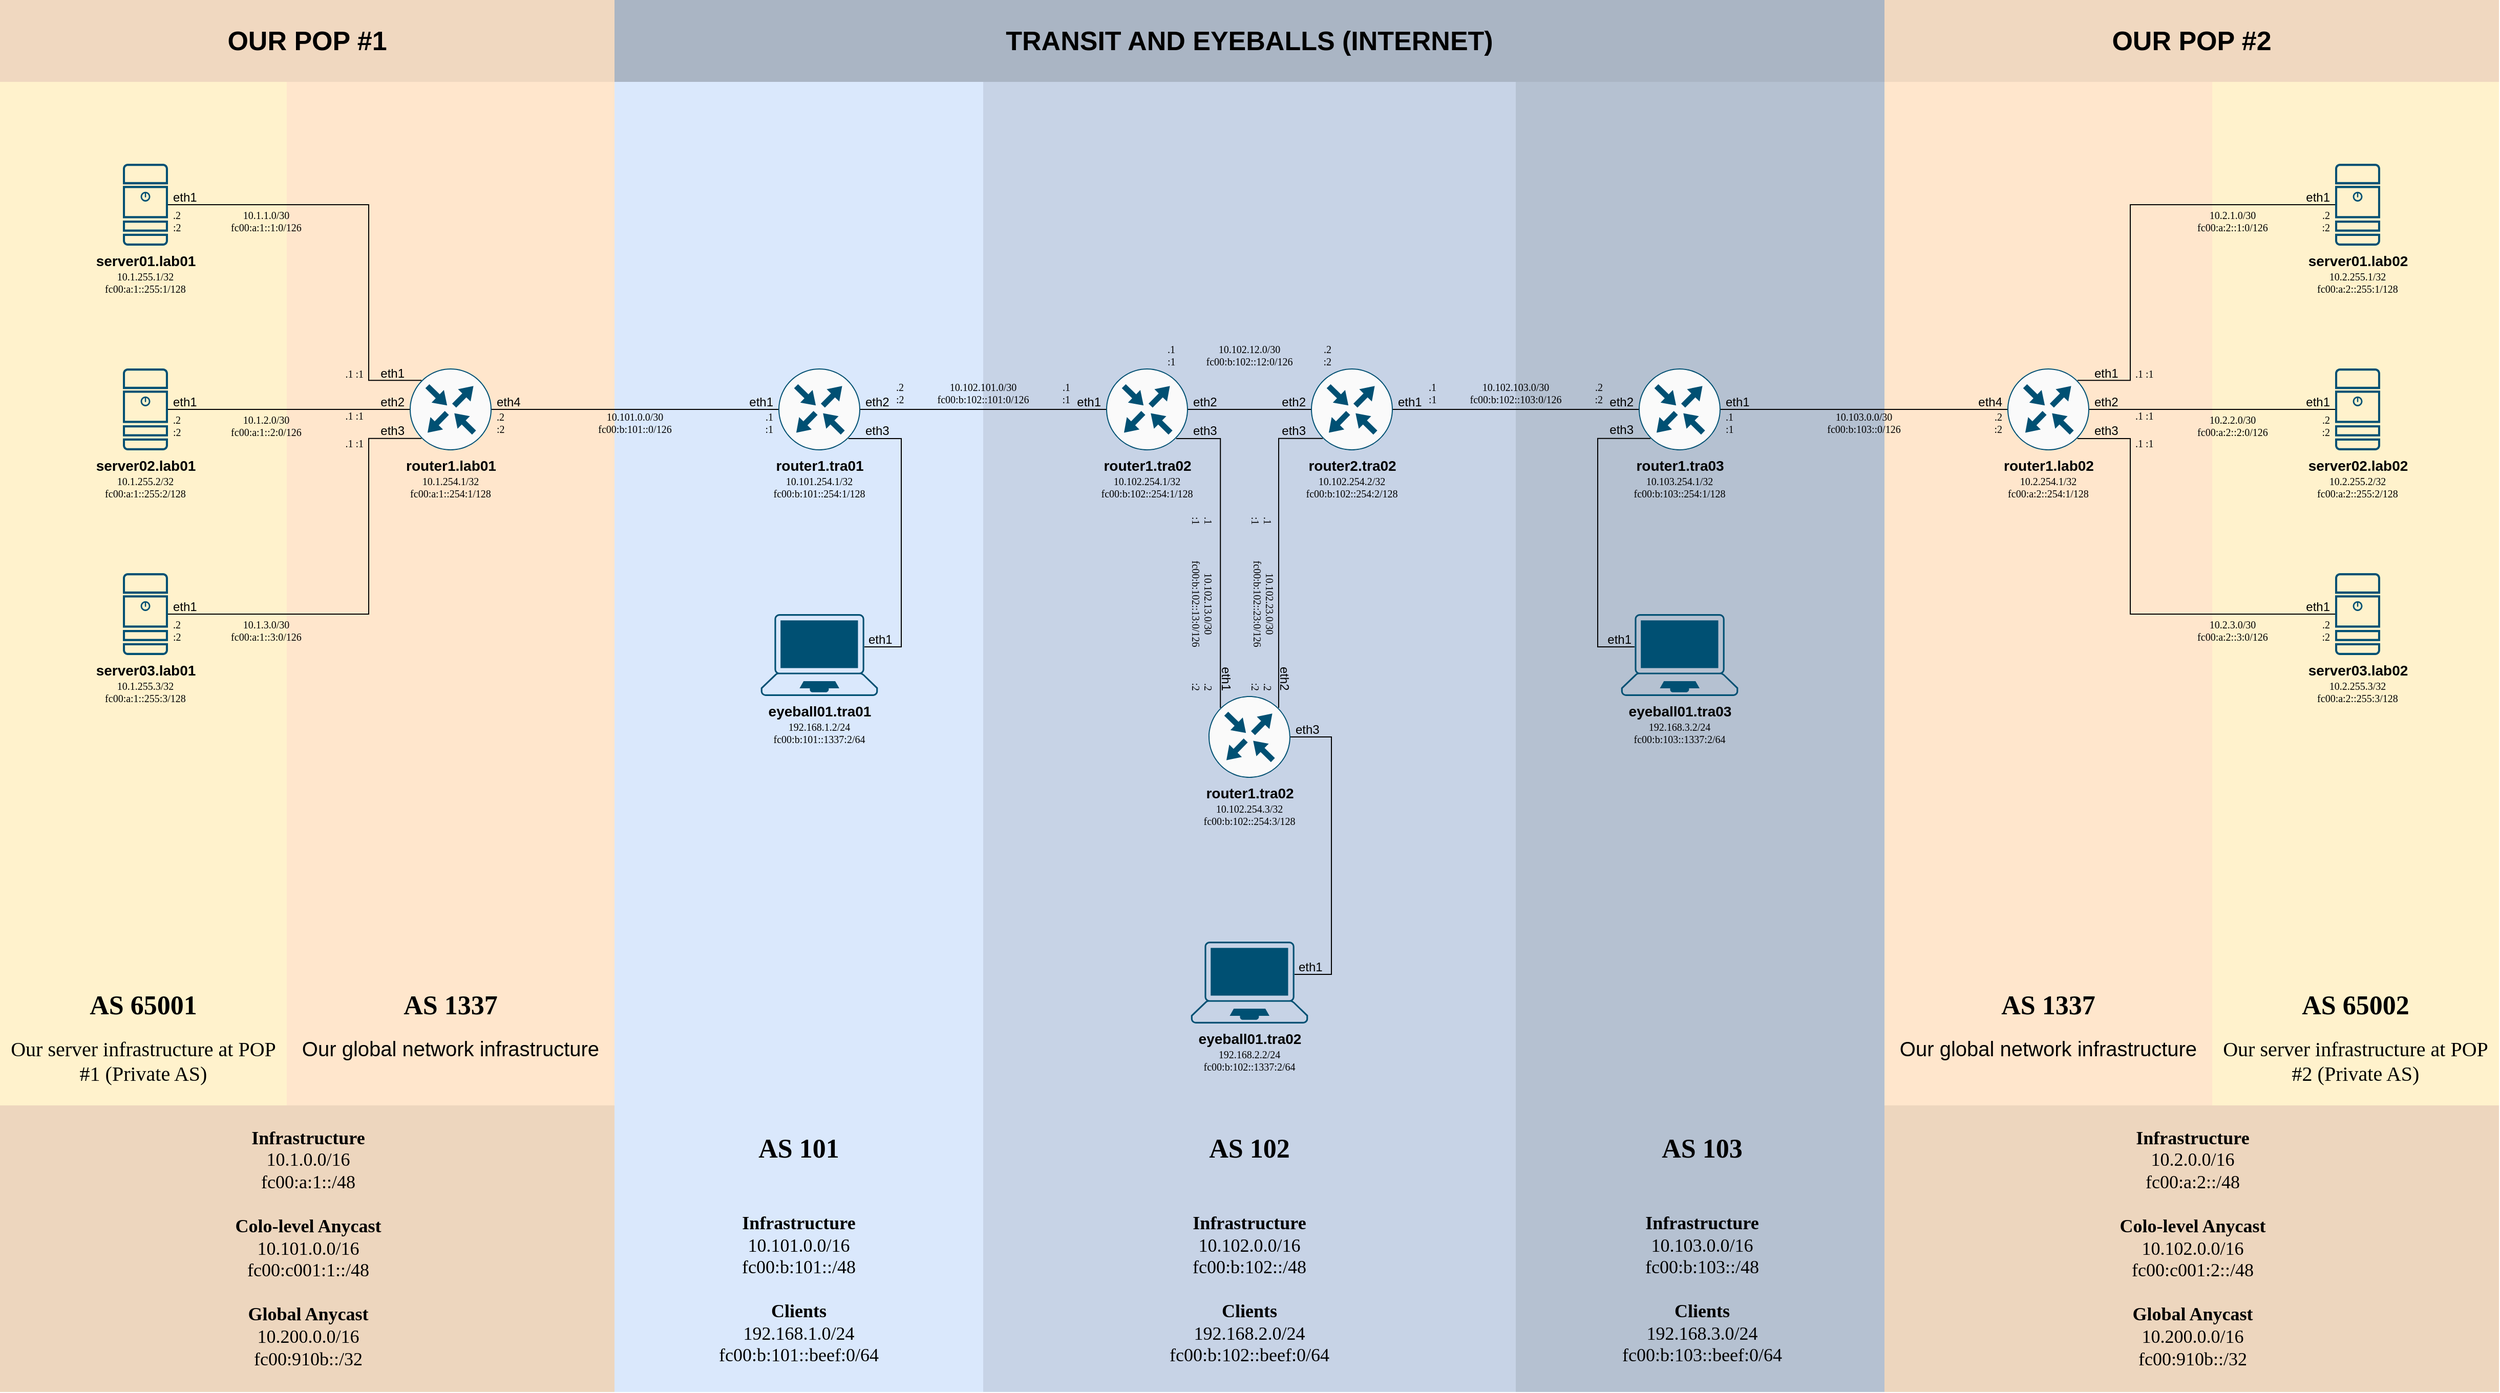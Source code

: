 <mxfile version="25.0.3">
  <diagram name="Page-1" id="hnBLyXOFqfx6lhBzSeLp">
    <mxGraphModel dx="1224" dy="816" grid="1" gridSize="10" guides="1" tooltips="1" connect="1" arrows="1" fold="1" page="1" pageScale="1" pageWidth="2520" pageHeight="1440" math="0" shadow="0">
      <root>
        <mxCell id="0" />
        <mxCell id="1" parent="0" />
        <mxCell id="niYCIoyhiS-1OoNlzdVk-216" value="" style="rounded=0;whiteSpace=wrap;html=1;labelBackgroundColor=none;fillColor=#EDD6BE;strokeColor=none;" parent="1" vertex="1">
          <mxGeometry x="40" y="1120" width="600" height="280" as="geometry" />
        </mxCell>
        <mxCell id="niYCIoyhiS-1OoNlzdVk-204" value="" style="rounded=0;whiteSpace=wrap;html=1;labelBackgroundColor=none;fillColor=#C7D3E6;strokeColor=none;" parent="1" vertex="1">
          <mxGeometry x="1000" y="120" width="520" height="1280" as="geometry" />
        </mxCell>
        <mxCell id="niYCIoyhiS-1OoNlzdVk-203" value="" style="rounded=0;whiteSpace=wrap;html=1;labelBackgroundColor=none;fillColor=#B5C1D1;strokeColor=none;fillStyle=solid;" parent="1" vertex="1">
          <mxGeometry x="1520" y="120" width="360" height="1280" as="geometry" />
        </mxCell>
        <mxCell id="niYCIoyhiS-1OoNlzdVk-202" value="" style="rounded=0;whiteSpace=wrap;html=1;labelBackgroundColor=none;fillColor=#dae8fc;strokeColor=none;fillStyle=solid;" parent="1" vertex="1">
          <mxGeometry x="640" y="120" width="360" height="1280" as="geometry" />
        </mxCell>
        <mxCell id="niYCIoyhiS-1OoNlzdVk-201" value="" style="rounded=0;whiteSpace=wrap;html=1;labelBackgroundColor=none;fillColor=#ffe6cc;strokeColor=none;" parent="1" vertex="1">
          <mxGeometry x="320" y="120" width="320" height="1000" as="geometry" />
        </mxCell>
        <mxCell id="niYCIoyhiS-1OoNlzdVk-199" value="" style="rounded=0;whiteSpace=wrap;html=1;labelBackgroundColor=none;fillColor=#ffe6cc;strokeColor=none;" parent="1" vertex="1">
          <mxGeometry x="1880" y="120" width="320" height="1000" as="geometry" />
        </mxCell>
        <mxCell id="niYCIoyhiS-1OoNlzdVk-198" value="" style="rounded=0;whiteSpace=wrap;html=1;labelBackgroundColor=none;fillColor=#fff2cc;strokeColor=none;" parent="1" vertex="1">
          <mxGeometry x="2200" y="120" width="280" height="1000" as="geometry" />
        </mxCell>
        <mxCell id="niYCIoyhiS-1OoNlzdVk-19" value="&lt;div&gt;router1.tra02&lt;/div&gt;" style="sketch=0;points=[[0.5,0,0],[1,0.5,0],[0.5,1,0],[0,0.5,0],[0.145,0.145,0],[0.856,0.145,0],[0.855,0.856,0],[0.145,0.855,0]];verticalLabelPosition=bottom;html=1;verticalAlign=top;aspect=fixed;align=center;pointerEvents=1;shape=mxgraph.cisco19.rect;prIcon=router;fillColor=#FAFAFA;strokeColor=#005073;fontSize=14;fontStyle=1" parent="1" vertex="1">
          <mxGeometry x="1120" y="400" width="80" height="80" as="geometry" />
        </mxCell>
        <mxCell id="niYCIoyhiS-1OoNlzdVk-20" value="&lt;div&gt;router2.tra02&lt;/div&gt;" style="sketch=0;points=[[0.5,0,0],[1,0.5,0],[0.5,1,0],[0,0.5,0],[0.145,0.145,0],[0.856,0.145,0],[0.855,0.856,0],[0.145,0.855,0]];verticalLabelPosition=bottom;html=1;verticalAlign=top;aspect=fixed;align=center;pointerEvents=1;shape=mxgraph.cisco19.rect;prIcon=router;fillColor=#FAFAFA;strokeColor=#005073;fontSize=14;fontStyle=1" parent="1" vertex="1">
          <mxGeometry x="1320" y="400" width="80" height="80" as="geometry" />
        </mxCell>
        <mxCell id="niYCIoyhiS-1OoNlzdVk-21" value="&lt;div&gt;router1.tra02&lt;/div&gt;" style="sketch=0;points=[[0.5,0,0],[1,0.5,0],[0.5,1,0],[0,0.5,0],[0.145,0.145,0],[0.856,0.145,0],[0.855,0.856,0],[0.145,0.855,0]];verticalLabelPosition=bottom;html=1;verticalAlign=top;aspect=fixed;align=center;pointerEvents=1;shape=mxgraph.cisco19.rect;prIcon=router;fillColor=#FAFAFA;strokeColor=#005073;fontSize=14;fontStyle=1" parent="1" vertex="1">
          <mxGeometry x="1220" y="720" width="80" height="80" as="geometry" />
        </mxCell>
        <mxCell id="niYCIoyhiS-1OoNlzdVk-22" value="&lt;div&gt;router1.tra03&lt;/div&gt;" style="sketch=0;points=[[0.5,0,0],[1,0.5,0],[0.5,1,0],[0,0.5,0],[0.145,0.145,0],[0.856,0.145,0],[0.855,0.856,0],[0.145,0.855,0]];verticalLabelPosition=bottom;html=1;verticalAlign=top;aspect=fixed;align=center;pointerEvents=1;shape=mxgraph.cisco19.rect;prIcon=router;fillColor=#FAFAFA;strokeColor=#005073;fontSize=14;fontStyle=1" parent="1" vertex="1">
          <mxGeometry x="1640" y="400" width="80" height="80" as="geometry" />
        </mxCell>
        <mxCell id="niYCIoyhiS-1OoNlzdVk-23" value="&lt;div&gt;router1.lab02&lt;/div&gt;&lt;div&gt;&lt;br&gt;&lt;/div&gt;" style="sketch=0;points=[[0.5,0,0],[1,0.5,0],[0.5,1,0],[0,0.5,0],[0.145,0.145,0],[0.856,0.145,0],[0.855,0.856,0],[0.145,0.855,0]];verticalLabelPosition=bottom;html=1;verticalAlign=top;aspect=fixed;align=center;pointerEvents=1;shape=mxgraph.cisco19.rect;prIcon=router;fillColor=#FAFAFA;strokeColor=#005073;fontSize=14;fontStyle=1" parent="1" vertex="1">
          <mxGeometry x="2000" y="400" width="80" height="80" as="geometry" />
        </mxCell>
        <mxCell id="niYCIoyhiS-1OoNlzdVk-31" style="edgeStyle=orthogonalEdgeStyle;rounded=0;orthogonalLoop=1;jettySize=auto;html=1;exitX=0;exitY=0.5;exitDx=0;exitDy=0;exitPerimeter=0;endArrow=none;endFill=0;fontSize=14;fontStyle=1" parent="1" source="niYCIoyhiS-1OoNlzdVk-24" target="niYCIoyhiS-1OoNlzdVk-23" edge="1">
          <mxGeometry relative="1" as="geometry" />
        </mxCell>
        <mxCell id="niYCIoyhiS-1OoNlzdVk-24" value="server02.lab02" style="sketch=0;points=[[0.015,0.015,0],[0.985,0.015,0],[0.985,0.985,0],[0.015,0.985,0],[0.25,0,0],[0.5,0,0],[0.75,0,0],[1,0.25,0],[1,0.5,0],[1,0.75,0],[0.75,1,0],[0.5,1,0],[0.25,1,0],[0,0.75,0],[0,0.5,0],[0,0.25,0]];verticalLabelPosition=bottom;html=1;verticalAlign=top;aspect=fixed;align=center;pointerEvents=1;shape=mxgraph.cisco19.server;fillColor=#005073;strokeColor=none;fontSize=14;fontStyle=1" parent="1" vertex="1">
          <mxGeometry x="2320" y="400" width="44" height="80" as="geometry" />
        </mxCell>
        <mxCell id="niYCIoyhiS-1OoNlzdVk-25" value="server01.lab02" style="sketch=0;points=[[0.015,0.015,0],[0.985,0.015,0],[0.985,0.985,0],[0.015,0.985,0],[0.25,0,0],[0.5,0,0],[0.75,0,0],[1,0.25,0],[1,0.5,0],[1,0.75,0],[0.75,1,0],[0.5,1,0],[0.25,1,0],[0,0.75,0],[0,0.5,0],[0,0.25,0]];verticalLabelPosition=bottom;html=1;verticalAlign=top;aspect=fixed;align=center;pointerEvents=1;shape=mxgraph.cisco19.server;fillColor=#005073;strokeColor=none;fontSize=14;fontStyle=1" parent="1" vertex="1">
          <mxGeometry x="2320" y="200" width="44" height="80" as="geometry" />
        </mxCell>
        <mxCell id="niYCIoyhiS-1OoNlzdVk-26" value="server03.lab02" style="sketch=0;points=[[0.015,0.015,0],[0.985,0.015,0],[0.985,0.985,0],[0.015,0.985,0],[0.25,0,0],[0.5,0,0],[0.75,0,0],[1,0.25,0],[1,0.5,0],[1,0.75,0],[0.75,1,0],[0.5,1,0],[0.25,1,0],[0,0.75,0],[0,0.5,0],[0,0.25,0]];verticalLabelPosition=bottom;html=1;verticalAlign=top;aspect=fixed;align=center;pointerEvents=1;shape=mxgraph.cisco19.server;fillColor=#005073;strokeColor=none;fontSize=14;fontStyle=1" parent="1" vertex="1">
          <mxGeometry x="2320" y="600" width="44" height="80" as="geometry" />
        </mxCell>
        <mxCell id="niYCIoyhiS-1OoNlzdVk-30" style="edgeStyle=orthogonalEdgeStyle;rounded=0;orthogonalLoop=1;jettySize=auto;html=1;exitX=0;exitY=0.5;exitDx=0;exitDy=0;exitPerimeter=0;entryX=0.856;entryY=0.145;entryDx=0;entryDy=0;entryPerimeter=0;endArrow=none;endFill=0;fontSize=14;fontStyle=1" parent="1" source="niYCIoyhiS-1OoNlzdVk-25" target="niYCIoyhiS-1OoNlzdVk-23" edge="1">
          <mxGeometry relative="1" as="geometry">
            <Array as="points">
              <mxPoint x="2120" y="240" />
              <mxPoint x="2120" y="412" />
            </Array>
          </mxGeometry>
        </mxCell>
        <mxCell id="niYCIoyhiS-1OoNlzdVk-32" style="edgeStyle=orthogonalEdgeStyle;rounded=0;orthogonalLoop=1;jettySize=auto;html=1;exitX=0;exitY=0.5;exitDx=0;exitDy=0;exitPerimeter=0;entryX=0.855;entryY=0.856;entryDx=0;entryDy=0;entryPerimeter=0;endArrow=none;endFill=0;fontSize=14;fontStyle=1" parent="1" source="niYCIoyhiS-1OoNlzdVk-26" target="niYCIoyhiS-1OoNlzdVk-23" edge="1">
          <mxGeometry relative="1" as="geometry">
            <Array as="points">
              <mxPoint x="2120" y="640" />
              <mxPoint x="2120" y="468" />
            </Array>
          </mxGeometry>
        </mxCell>
        <mxCell id="niYCIoyhiS-1OoNlzdVk-33" value="eyeball01.tra02" style="points=[[0.13,0.02,0],[0.5,0,0],[0.87,0.02,0],[0.885,0.4,0],[0.985,0.985,0],[0.5,1,0],[0.015,0.985,0],[0.115,0.4,0]];verticalLabelPosition=bottom;sketch=0;html=1;verticalAlign=top;aspect=fixed;align=center;pointerEvents=1;shape=mxgraph.cisco19.laptop;fillColor=#005073;strokeColor=none;fontSize=14;fontStyle=1" parent="1" vertex="1">
          <mxGeometry x="1202.86" y="960" width="114.29" height="80" as="geometry" />
        </mxCell>
        <mxCell id="niYCIoyhiS-1OoNlzdVk-35" value="eyeball01.tra03" style="points=[[0.13,0.02,0],[0.5,0,0],[0.87,0.02,0],[0.885,0.4,0],[0.985,0.985,0],[0.5,1,0],[0.015,0.985,0],[0.115,0.4,0]];verticalLabelPosition=bottom;sketch=0;html=1;verticalAlign=top;aspect=fixed;align=center;pointerEvents=1;shape=mxgraph.cisco19.laptop;fillColor=#005073;strokeColor=none;fontSize=14;fontStyle=1" parent="1" vertex="1">
          <mxGeometry x="1622.86" y="640" width="114.29" height="80" as="geometry" />
        </mxCell>
        <mxCell id="niYCIoyhiS-1OoNlzdVk-36" style="edgeStyle=orthogonalEdgeStyle;rounded=0;orthogonalLoop=1;jettySize=auto;html=1;exitX=1;exitY=0.5;exitDx=0;exitDy=0;exitPerimeter=0;entryX=0;entryY=0.5;entryDx=0;entryDy=0;entryPerimeter=0;endArrow=none;endFill=0;fontSize=14;fontStyle=1" parent="1" source="niYCIoyhiS-1OoNlzdVk-22" target="niYCIoyhiS-1OoNlzdVk-23" edge="1">
          <mxGeometry relative="1" as="geometry" />
        </mxCell>
        <mxCell id="niYCIoyhiS-1OoNlzdVk-37" style="edgeStyle=orthogonalEdgeStyle;rounded=0;orthogonalLoop=1;jettySize=auto;html=1;exitX=1;exitY=0.5;exitDx=0;exitDy=0;exitPerimeter=0;entryX=0;entryY=0.5;entryDx=0;entryDy=0;entryPerimeter=0;endArrow=none;endFill=0;fontSize=14;fontStyle=1" parent="1" source="niYCIoyhiS-1OoNlzdVk-20" target="niYCIoyhiS-1OoNlzdVk-22" edge="1">
          <mxGeometry relative="1" as="geometry" />
        </mxCell>
        <mxCell id="niYCIoyhiS-1OoNlzdVk-38" style="edgeStyle=orthogonalEdgeStyle;rounded=0;orthogonalLoop=1;jettySize=auto;html=1;exitX=0.855;exitY=0.856;exitDx=0;exitDy=0;exitPerimeter=0;entryX=0.145;entryY=0.145;entryDx=0;entryDy=0;entryPerimeter=0;endArrow=none;endFill=0;fontSize=14;fontStyle=1" parent="1" source="niYCIoyhiS-1OoNlzdVk-19" target="niYCIoyhiS-1OoNlzdVk-21" edge="1">
          <mxGeometry relative="1" as="geometry" />
        </mxCell>
        <mxCell id="niYCIoyhiS-1OoNlzdVk-40" style="edgeStyle=orthogonalEdgeStyle;rounded=0;orthogonalLoop=1;jettySize=auto;html=1;exitX=0.145;exitY=0.855;exitDx=0;exitDy=0;exitPerimeter=0;entryX=0.856;entryY=0.145;entryDx=0;entryDy=0;entryPerimeter=0;endArrow=none;endFill=0;fontSize=14;fontStyle=1" parent="1" source="niYCIoyhiS-1OoNlzdVk-20" target="niYCIoyhiS-1OoNlzdVk-21" edge="1">
          <mxGeometry relative="1" as="geometry" />
        </mxCell>
        <mxCell id="niYCIoyhiS-1OoNlzdVk-41" style="edgeStyle=orthogonalEdgeStyle;rounded=0;orthogonalLoop=1;jettySize=auto;html=1;exitX=1;exitY=0.5;exitDx=0;exitDy=0;exitPerimeter=0;entryX=0;entryY=0.5;entryDx=0;entryDy=0;entryPerimeter=0;endArrow=none;endFill=0;fontSize=14;fontStyle=1" parent="1" source="niYCIoyhiS-1OoNlzdVk-19" target="niYCIoyhiS-1OoNlzdVk-20" edge="1">
          <mxGeometry relative="1" as="geometry" />
        </mxCell>
        <mxCell id="niYCIoyhiS-1OoNlzdVk-42" style="edgeStyle=orthogonalEdgeStyle;rounded=0;orthogonalLoop=1;jettySize=auto;html=1;exitX=1;exitY=0.5;exitDx=0;exitDy=0;exitPerimeter=0;entryX=0;entryY=0.5;entryDx=0;entryDy=0;entryPerimeter=0;endArrow=none;endFill=0;fontSize=14;fontStyle=1" parent="1" source="niYCIoyhiS-1OoNlzdVk-18" target="niYCIoyhiS-1OoNlzdVk-19" edge="1">
          <mxGeometry relative="1" as="geometry" />
        </mxCell>
        <mxCell id="niYCIoyhiS-1OoNlzdVk-47" value="eth1" style="text;html=1;align=right;verticalAlign=bottom;whiteSpace=wrap;rounded=0;spacing=0;spacingLeft=5;spacingRight=5;" parent="1" vertex="1">
          <mxGeometry x="2220" y="220" width="100" height="20" as="geometry" />
        </mxCell>
        <mxCell id="niYCIoyhiS-1OoNlzdVk-48" value="eth1" style="text;html=1;align=right;verticalAlign=bottom;whiteSpace=wrap;rounded=0;spacing=0;spacingLeft=5;spacingRight=5;" parent="1" vertex="1">
          <mxGeometry x="2220" y="420" width="100" height="20" as="geometry" />
        </mxCell>
        <mxCell id="niYCIoyhiS-1OoNlzdVk-49" value="eth1" style="text;html=1;align=right;verticalAlign=bottom;whiteSpace=wrap;rounded=0;spacing=0;spacingLeft=5;spacingRight=5;" parent="1" vertex="1">
          <mxGeometry x="2220" y="620" width="100" height="20" as="geometry" />
        </mxCell>
        <mxCell id="niYCIoyhiS-1OoNlzdVk-50" value="eth1" style="text;html=1;align=left;verticalAlign=bottom;whiteSpace=wrap;rounded=0;spacing=0;spacingLeft=5;spacingRight=5;" parent="1" vertex="1">
          <mxGeometry x="2080" y="392" width="40" height="20" as="geometry" />
        </mxCell>
        <mxCell id="niYCIoyhiS-1OoNlzdVk-51" value="eth2" style="text;html=1;align=left;verticalAlign=bottom;whiteSpace=wrap;rounded=0;spacing=0;spacingLeft=5;spacingRight=5;" parent="1" vertex="1">
          <mxGeometry x="2080" y="420" width="40" height="20" as="geometry" />
        </mxCell>
        <mxCell id="niYCIoyhiS-1OoNlzdVk-52" value="eth3" style="text;html=1;align=left;verticalAlign=bottom;whiteSpace=wrap;rounded=0;spacing=0;spacingLeft=5;spacingRight=5;" parent="1" vertex="1">
          <mxGeometry x="2080" y="448" width="40" height="20" as="geometry" />
        </mxCell>
        <mxCell id="niYCIoyhiS-1OoNlzdVk-57" value="eth4" style="text;html=1;align=right;verticalAlign=bottom;whiteSpace=wrap;rounded=0;spacing=0;spacingLeft=5;spacingRight=5;" parent="1" vertex="1">
          <mxGeometry x="1960" y="420" width="40" height="20" as="geometry" />
        </mxCell>
        <mxCell id="niYCIoyhiS-1OoNlzdVk-59" value="eth2" style="text;html=1;align=right;verticalAlign=bottom;whiteSpace=wrap;rounded=0;spacing=0;spacingLeft=5;spacingRight=5;" parent="1" vertex="1">
          <mxGeometry x="1600" y="420" width="40" height="20" as="geometry" />
        </mxCell>
        <mxCell id="niYCIoyhiS-1OoNlzdVk-60" value="eth1" style="text;html=1;align=left;verticalAlign=bottom;whiteSpace=wrap;rounded=0;spacing=0;spacingLeft=5;spacingRight=5;" parent="1" vertex="1">
          <mxGeometry x="1720" y="420" width="40" height="20" as="geometry" />
        </mxCell>
        <mxCell id="niYCIoyhiS-1OoNlzdVk-61" value="eth1" style="text;html=1;align=left;verticalAlign=bottom;whiteSpace=wrap;rounded=0;spacing=0;spacingLeft=5;spacingRight=5;" parent="1" vertex="1">
          <mxGeometry x="1400" y="420" width="40" height="20" as="geometry" />
        </mxCell>
        <mxCell id="niYCIoyhiS-1OoNlzdVk-62" value="eth2" style="text;html=1;align=left;verticalAlign=bottom;whiteSpace=wrap;rounded=0;spacing=0;spacingLeft=5;spacingRight=5;" parent="1" vertex="1">
          <mxGeometry x="1200" y="420" width="40" height="20" as="geometry" />
        </mxCell>
        <mxCell id="niYCIoyhiS-1OoNlzdVk-63" value="eth2" style="text;html=1;align=right;verticalAlign=bottom;whiteSpace=wrap;rounded=0;spacing=0;spacingLeft=5;spacingRight=5;" parent="1" vertex="1">
          <mxGeometry x="1280" y="420" width="40" height="20" as="geometry" />
        </mxCell>
        <mxCell id="niYCIoyhiS-1OoNlzdVk-64" value="eth1" style="text;html=1;align=right;verticalAlign=bottom;whiteSpace=wrap;rounded=0;spacing=0;spacingLeft=5;spacingRight=5;" parent="1" vertex="1">
          <mxGeometry x="1080" y="420" width="40" height="20" as="geometry" />
        </mxCell>
        <mxCell id="niYCIoyhiS-1OoNlzdVk-65" value="eth3" style="text;html=1;align=left;verticalAlign=bottom;whiteSpace=wrap;rounded=0;spacing=0;spacingLeft=5;spacingRight=5;" parent="1" vertex="1">
          <mxGeometry x="1200" y="448" width="40" height="20" as="geometry" />
        </mxCell>
        <mxCell id="niYCIoyhiS-1OoNlzdVk-66" value="eth3" style="text;html=1;align=right;verticalAlign=bottom;whiteSpace=wrap;rounded=0;spacing=0;spacingLeft=5;spacingRight=5;" parent="1" vertex="1">
          <mxGeometry x="1280" y="448" width="40" height="20" as="geometry" />
        </mxCell>
        <mxCell id="niYCIoyhiS-1OoNlzdVk-67" value="eth1" style="text;html=1;align=right;verticalAlign=bottom;whiteSpace=wrap;rounded=0;spacing=0;spacingLeft=5;spacingRight=5;rotation=90;" parent="1" vertex="1">
          <mxGeometry x="1220" y="690" width="40" height="20" as="geometry" />
        </mxCell>
        <mxCell id="niYCIoyhiS-1OoNlzdVk-68" value="eth2" style="text;html=1;align=right;verticalAlign=bottom;whiteSpace=wrap;rounded=0;spacing=0;spacingLeft=5;spacingRight=5;rotation=90;" parent="1" vertex="1">
          <mxGeometry x="1277.14" y="690" width="40" height="20" as="geometry" />
        </mxCell>
        <mxCell id="niYCIoyhiS-1OoNlzdVk-73" style="edgeStyle=orthogonalEdgeStyle;rounded=0;orthogonalLoop=1;jettySize=auto;html=1;exitX=1;exitY=0.5;exitDx=0;exitDy=0;exitPerimeter=0;entryX=0.885;entryY=0.4;entryDx=0;entryDy=0;entryPerimeter=0;endArrow=none;endFill=0;" parent="1" source="niYCIoyhiS-1OoNlzdVk-21" target="niYCIoyhiS-1OoNlzdVk-33" edge="1">
          <mxGeometry relative="1" as="geometry">
            <Array as="points">
              <mxPoint x="1340" y="760" />
              <mxPoint x="1340" y="992" />
            </Array>
          </mxGeometry>
        </mxCell>
        <mxCell id="niYCIoyhiS-1OoNlzdVk-75" value="eth1" style="text;html=1;align=left;verticalAlign=bottom;whiteSpace=wrap;rounded=0;spacing=0;spacingLeft=5;spacingRight=5;" parent="1" vertex="1">
          <mxGeometry x="1303" y="972" width="40" height="20" as="geometry" />
        </mxCell>
        <mxCell id="niYCIoyhiS-1OoNlzdVk-79" value="eth3" style="text;html=1;align=left;verticalAlign=bottom;whiteSpace=wrap;rounded=0;spacing=0;spacingLeft=5;spacingRight=5;" parent="1" vertex="1">
          <mxGeometry x="1300" y="740" width="40" height="20" as="geometry" />
        </mxCell>
        <mxCell id="niYCIoyhiS-1OoNlzdVk-89" value="&lt;div&gt;10.2.3.0/30&lt;/div&gt;&lt;div&gt;fc00:a:2::3:0/126&lt;br&gt;&lt;/div&gt;" style="text;html=1;align=center;verticalAlign=top;whiteSpace=wrap;rounded=0;fontSize=10;fontFamily=Verdana;spacing=0;" parent="1" vertex="1">
          <mxGeometry x="2180" y="640" width="80" height="40" as="geometry" />
        </mxCell>
        <mxCell id="niYCIoyhiS-1OoNlzdVk-90" value="&lt;div&gt;.2&lt;/div&gt;&lt;div&gt;:2&lt;br&gt;&lt;/div&gt;" style="text;html=1;align=right;verticalAlign=top;whiteSpace=wrap;rounded=0;fontSize=10;spacingLeft=5;spacingRight=5;fontFamily=Verdana;spacing=0;" parent="1" vertex="1">
          <mxGeometry x="2284" y="640" width="36" height="40" as="geometry" />
        </mxCell>
        <mxCell id="niYCIoyhiS-1OoNlzdVk-91" value="&lt;div&gt;10.2.2.0/30&lt;/div&gt;&lt;div&gt;fc00:a:2::2:0/126&lt;br&gt;&lt;/div&gt;" style="text;html=1;align=center;verticalAlign=top;whiteSpace=wrap;rounded=0;fontSize=10;fontFamily=Verdana;spacing=0;" parent="1" vertex="1">
          <mxGeometry x="2180" y="440" width="80" height="40" as="geometry" />
        </mxCell>
        <mxCell id="niYCIoyhiS-1OoNlzdVk-92" value="&lt;div&gt;.2&lt;/div&gt;&lt;div&gt;:2&lt;br&gt;&lt;/div&gt;" style="text;html=1;align=right;verticalAlign=top;whiteSpace=wrap;rounded=0;fontSize=10;spacingLeft=5;spacingRight=5;fontFamily=Verdana;spacing=0;" parent="1" vertex="1">
          <mxGeometry x="2284" y="440" width="36" height="40" as="geometry" />
        </mxCell>
        <mxCell id="niYCIoyhiS-1OoNlzdVk-93" value="&lt;div&gt;10.2.1.0/30&lt;/div&gt;&lt;div&gt;fc00:a:2::1:0/126&lt;br&gt;&lt;/div&gt;" style="text;html=1;align=center;verticalAlign=top;whiteSpace=wrap;rounded=0;fontSize=10;fontFamily=Verdana;spacing=0;" parent="1" vertex="1">
          <mxGeometry x="2180" y="240" width="80" height="40" as="geometry" />
        </mxCell>
        <mxCell id="niYCIoyhiS-1OoNlzdVk-94" value="&lt;div&gt;.2&lt;/div&gt;&lt;div&gt;:2&lt;br&gt;&lt;/div&gt;" style="text;html=1;align=right;verticalAlign=top;whiteSpace=wrap;rounded=0;fontSize=10;spacingLeft=5;spacingRight=5;fontFamily=Verdana;spacing=0;" parent="1" vertex="1">
          <mxGeometry x="2284" y="240" width="36" height="40" as="geometry" />
        </mxCell>
        <mxCell id="niYCIoyhiS-1OoNlzdVk-95" value="&lt;div&gt;.1 :1&lt;br&gt;&lt;/div&gt;" style="text;html=1;align=left;verticalAlign=bottom;whiteSpace=wrap;rounded=0;fontSize=10;spacingLeft=5;spacingRight=5;fontFamily=Verdana;spacing=0;" parent="1" vertex="1">
          <mxGeometry x="2120" y="392" width="36" height="20" as="geometry" />
        </mxCell>
        <mxCell id="niYCIoyhiS-1OoNlzdVk-97" value="&lt;div&gt;.1 :1&lt;br&gt;&lt;/div&gt;" style="text;html=1;align=left;verticalAlign=top;whiteSpace=wrap;rounded=0;fontSize=10;spacingLeft=5;spacingRight=5;fontFamily=Verdana;spacing=0;" parent="1" vertex="1">
          <mxGeometry x="2120" y="436" width="36" height="20" as="geometry" />
        </mxCell>
        <mxCell id="niYCIoyhiS-1OoNlzdVk-98" value="&lt;div&gt;.1 :1&lt;br&gt;&lt;/div&gt;" style="text;html=1;align=left;verticalAlign=bottom;whiteSpace=wrap;rounded=0;fontSize=10;spacingLeft=5;spacingRight=5;fontFamily=Verdana;spacing=0;" parent="1" vertex="1">
          <mxGeometry x="2120" y="460" width="36" height="20" as="geometry" />
        </mxCell>
        <mxCell id="niYCIoyhiS-1OoNlzdVk-102" value="&lt;div&gt;10.2.255.1/32&lt;/div&gt;&lt;div&gt;fc00:a:2::255:1/128&lt;br&gt;&lt;/div&gt;" style="text;html=1;align=center;verticalAlign=top;whiteSpace=wrap;rounded=0;fontSize=10;fontFamily=Verdana;spacing=0;" parent="1" vertex="1">
          <mxGeometry x="2302" y="300" width="80" height="40" as="geometry" />
        </mxCell>
        <mxCell id="niYCIoyhiS-1OoNlzdVk-103" value="&lt;div&gt;10.2.255.2/32&lt;/div&gt;&lt;div&gt;fc00:a:2::255:2/128&lt;br&gt;&lt;/div&gt;" style="text;html=1;align=center;verticalAlign=top;whiteSpace=wrap;rounded=0;fontSize=10;fontFamily=Verdana;spacing=0;" parent="1" vertex="1">
          <mxGeometry x="2302" y="500" width="80" height="40" as="geometry" />
        </mxCell>
        <mxCell id="niYCIoyhiS-1OoNlzdVk-104" value="&lt;div&gt;10.2.255.3/32&lt;/div&gt;&lt;div&gt;fc00:a:2::255:3/128&lt;br&gt;&lt;/div&gt;" style="text;html=1;align=center;verticalAlign=top;whiteSpace=wrap;rounded=0;fontSize=10;fontFamily=Verdana;spacing=0;" parent="1" vertex="1">
          <mxGeometry x="2302" y="700" width="80" height="40" as="geometry" />
        </mxCell>
        <mxCell id="niYCIoyhiS-1OoNlzdVk-109" value="&lt;div&gt;10.2.254.1/32&lt;/div&gt;&lt;div&gt;fc00:a:2::254:1/128&lt;br&gt;&lt;/div&gt;" style="text;html=1;align=center;verticalAlign=top;whiteSpace=wrap;rounded=0;fontSize=10;fontFamily=Verdana;spacing=0;" parent="1" vertex="1">
          <mxGeometry x="2000" y="500" width="80" height="40" as="geometry" />
        </mxCell>
        <mxCell id="niYCIoyhiS-1OoNlzdVk-110" value="&lt;div&gt;10.103.254.1/32&lt;/div&gt;&lt;div&gt;fc00:b:103::254:1/128&lt;br&gt;&lt;/div&gt;" style="text;html=1;align=center;verticalAlign=top;whiteSpace=wrap;rounded=0;fontSize=10;fontFamily=Verdana;spacing=0;" parent="1" vertex="1">
          <mxGeometry x="1640" y="500" width="80" height="40" as="geometry" />
        </mxCell>
        <mxCell id="niYCIoyhiS-1OoNlzdVk-112" value="&lt;div&gt;10.102.254.1/32&lt;/div&gt;&lt;div&gt;fc00:b:102::254:1/128&lt;br&gt;&lt;/div&gt;" style="text;html=1;align=center;verticalAlign=top;whiteSpace=wrap;rounded=0;fontSize=10;fontFamily=Verdana;spacing=0;" parent="1" vertex="1">
          <mxGeometry x="1120" y="500" width="80" height="40" as="geometry" />
        </mxCell>
        <mxCell id="niYCIoyhiS-1OoNlzdVk-113" value="&lt;div&gt;10.102.254.2/32&lt;/div&gt;&lt;div&gt;fc00:b:102::254:2/128&lt;br&gt;&lt;/div&gt;" style="text;html=1;align=center;verticalAlign=top;whiteSpace=wrap;rounded=0;fontSize=10;fontFamily=Verdana;spacing=0;" parent="1" vertex="1">
          <mxGeometry x="1320" y="500" width="80" height="40" as="geometry" />
        </mxCell>
        <mxCell id="niYCIoyhiS-1OoNlzdVk-114" value="&lt;div&gt;10.102.254.3/32&lt;/div&gt;&lt;div&gt;fc00:b:102::254:3/128&lt;br&gt;&lt;/div&gt;" style="text;html=1;align=center;verticalAlign=top;whiteSpace=wrap;rounded=0;fontSize=10;fontFamily=Verdana;spacing=0;" parent="1" vertex="1">
          <mxGeometry x="1220" y="820" width="80" height="40" as="geometry" />
        </mxCell>
        <mxCell id="niYCIoyhiS-1OoNlzdVk-172" value="&lt;div&gt;10.103.0.0/30&lt;/div&gt;&lt;div&gt;fc00:b:103::0/126&lt;br&gt;&lt;/div&gt;" style="text;html=1;align=center;verticalAlign=top;whiteSpace=wrap;rounded=0;fontSize=10;fontFamily=Verdana;spacing=0;" parent="1" vertex="1">
          <mxGeometry x="1820" y="437" width="80" height="40" as="geometry" />
        </mxCell>
        <mxCell id="niYCIoyhiS-1OoNlzdVk-173" value="&lt;div&gt;.1&lt;/div&gt;&lt;div&gt;:1&lt;br&gt;&lt;/div&gt;" style="text;html=1;align=left;verticalAlign=top;whiteSpace=wrap;rounded=0;fontSize=10;spacingLeft=5;spacingRight=5;fontFamily=Verdana;spacing=0;" parent="1" vertex="1">
          <mxGeometry x="1720" y="437" width="36" height="40" as="geometry" />
        </mxCell>
        <mxCell id="niYCIoyhiS-1OoNlzdVk-174" value="&lt;div&gt;.2&lt;/div&gt;&lt;div&gt;:2&lt;br&gt;&lt;/div&gt;" style="text;html=1;align=right;verticalAlign=top;whiteSpace=wrap;rounded=0;fontSize=10;spacingLeft=5;spacingRight=5;fontFamily=Verdana;spacing=0;" parent="1" vertex="1">
          <mxGeometry x="1964" y="437" width="36" height="40" as="geometry" />
        </mxCell>
        <mxCell id="niYCIoyhiS-1OoNlzdVk-175" style="edgeStyle=orthogonalEdgeStyle;rounded=0;orthogonalLoop=1;jettySize=auto;html=1;exitX=0.145;exitY=0.855;exitDx=0;exitDy=0;exitPerimeter=0;entryX=0.115;entryY=0.4;entryDx=0;entryDy=0;entryPerimeter=0;endArrow=none;endFill=0;" parent="1" source="niYCIoyhiS-1OoNlzdVk-22" target="niYCIoyhiS-1OoNlzdVk-35" edge="1">
          <mxGeometry relative="1" as="geometry">
            <Array as="points">
              <mxPoint x="1600" y="468" />
              <mxPoint x="1600" y="672" />
            </Array>
          </mxGeometry>
        </mxCell>
        <mxCell id="niYCIoyhiS-1OoNlzdVk-176" value="eth3" style="text;html=1;align=right;verticalAlign=bottom;whiteSpace=wrap;rounded=0;spacing=0;spacingLeft=5;spacingRight=5;" parent="1" vertex="1">
          <mxGeometry x="1600" y="447" width="40" height="20" as="geometry" />
        </mxCell>
        <mxCell id="niYCIoyhiS-1OoNlzdVk-177" value="eth1" style="text;html=1;align=right;verticalAlign=bottom;whiteSpace=wrap;rounded=0;spacing=0;spacingLeft=5;spacingRight=5;" parent="1" vertex="1">
          <mxGeometry x="1598" y="652" width="40" height="20" as="geometry" />
        </mxCell>
        <mxCell id="niYCIoyhiS-1OoNlzdVk-179" value="&lt;div&gt;192.168.2.2/24&lt;/div&gt;&lt;div&gt;fc00:b:102::1337:2/64&lt;br&gt;&lt;/div&gt;" style="text;html=1;align=center;verticalAlign=top;whiteSpace=wrap;rounded=0;fontSize=10;fontFamily=Verdana;spacing=0;" parent="1" vertex="1">
          <mxGeometry x="1220" y="1060" width="80" height="40" as="geometry" />
        </mxCell>
        <mxCell id="niYCIoyhiS-1OoNlzdVk-180" value="&lt;div&gt;192.168.3.2/24&lt;/div&gt;&lt;div&gt;fc00:b:103::1337:2/64&lt;br&gt;&lt;/div&gt;" style="text;html=1;align=center;verticalAlign=top;whiteSpace=wrap;rounded=0;fontSize=10;fontFamily=Verdana;spacing=0;" parent="1" vertex="1">
          <mxGeometry x="1640" y="740" width="80" height="40" as="geometry" />
        </mxCell>
        <mxCell id="niYCIoyhiS-1OoNlzdVk-181" value="&lt;div&gt;10.102.103.0/30&lt;/div&gt;&lt;div&gt;fc00:b:102::103:0/126&lt;br&gt;&lt;/div&gt;" style="text;html=1;align=center;verticalAlign=bottom;whiteSpace=wrap;rounded=0;fontSize=10;fontFamily=Verdana;spacing=0;spacingBottom=3;" parent="1" vertex="1">
          <mxGeometry x="1480" y="400" width="80" height="40" as="geometry" />
        </mxCell>
        <mxCell id="niYCIoyhiS-1OoNlzdVk-183" value="&lt;div&gt;10.102.12.0/30&lt;/div&gt;&lt;div&gt;fc00:b:102::12:0/126&lt;br&gt;&lt;/div&gt;" style="text;html=1;align=center;verticalAlign=bottom;whiteSpace=wrap;rounded=0;fontSize=10;fontFamily=Verdana;spacing=0;" parent="1" vertex="1">
          <mxGeometry x="1220" y="360" width="80" height="40" as="geometry" />
        </mxCell>
        <mxCell id="niYCIoyhiS-1OoNlzdVk-184" value="&lt;div&gt;10.102.23.0/30&lt;/div&gt;&lt;div&gt;fc00:b:102::23:0/126&lt;br&gt;&lt;/div&gt;" style="text;html=1;align=center;verticalAlign=top;whiteSpace=wrap;rounded=0;fontSize=10;fontFamily=Verdana;spacing=0;rotation=90;" parent="1" vertex="1">
          <mxGeometry x="1230" y="610" width="80" height="40" as="geometry" />
        </mxCell>
        <mxCell id="niYCIoyhiS-1OoNlzdVk-185" value="&lt;div&gt;10.102.13.0/30&lt;/div&gt;&lt;div&gt;fc00:b:102::13:0/126&lt;br&gt;&lt;/div&gt;" style="text;html=1;align=center;verticalAlign=top;whiteSpace=wrap;rounded=0;fontSize=10;fontFamily=Verdana;spacing=0;rotation=90;" parent="1" vertex="1">
          <mxGeometry x="1170" y="610" width="80" height="40" as="geometry" />
        </mxCell>
        <mxCell id="niYCIoyhiS-1OoNlzdVk-186" value=".1&lt;br&gt;:1" style="text;html=1;align=left;verticalAlign=bottom;whiteSpace=wrap;rounded=0;fontSize=10;fontFamily=Verdana;spacing=0;spacingLeft=5;spacingRight=5;spacingBottom=3;" parent="1" vertex="1">
          <mxGeometry x="1430" y="400" width="40" height="40" as="geometry" />
        </mxCell>
        <mxCell id="niYCIoyhiS-1OoNlzdVk-187" value=".2&lt;br&gt;:2" style="text;html=1;align=right;verticalAlign=bottom;whiteSpace=wrap;rounded=0;fontSize=10;fontFamily=Verdana;spacing=0;spacingLeft=5;spacingRight=5;spacingBottom=3;" parent="1" vertex="1">
          <mxGeometry x="1570" y="400" width="40" height="40" as="geometry" />
        </mxCell>
        <mxCell id="niYCIoyhiS-1OoNlzdVk-188" value="&lt;div&gt;10.102.101.0/30&lt;/div&gt;&lt;div&gt;fc00:b:102::101:0/126&lt;br&gt;&lt;/div&gt;" style="text;html=1;align=center;verticalAlign=bottom;whiteSpace=wrap;rounded=0;fontSize=10;fontFamily=Verdana;spacing=0;spacingBottom=3;" parent="1" vertex="1">
          <mxGeometry x="960" y="400" width="80" height="40" as="geometry" />
        </mxCell>
        <mxCell id="niYCIoyhiS-1OoNlzdVk-190" value=".1&lt;br&gt;:1" style="text;html=1;align=right;verticalAlign=bottom;whiteSpace=wrap;rounded=0;fontSize=10;fontFamily=Verdana;spacing=0;spacingLeft=5;spacingRight=5;spacingBottom=3;" parent="1" vertex="1">
          <mxGeometry x="1050" y="400" width="40" height="40" as="geometry" />
        </mxCell>
        <mxCell id="niYCIoyhiS-1OoNlzdVk-191" value="&lt;div&gt;.1&lt;/div&gt;&lt;div&gt;:1&lt;br&gt;&lt;/div&gt;" style="text;html=1;align=left;verticalAlign=bottom;whiteSpace=wrap;rounded=0;fontSize=10;fontFamily=Verdana;spacing=0;" parent="1" vertex="1">
          <mxGeometry x="1180" y="360" width="40" height="40" as="geometry" />
        </mxCell>
        <mxCell id="niYCIoyhiS-1OoNlzdVk-193" value="&lt;div&gt;.2&lt;/div&gt;&lt;div&gt;:2&lt;br&gt;&lt;/div&gt;" style="text;html=1;align=right;verticalAlign=bottom;whiteSpace=wrap;rounded=0;fontSize=10;fontFamily=Verdana;spacing=0;" parent="1" vertex="1">
          <mxGeometry x="1300" y="360" width="40" height="40" as="geometry" />
        </mxCell>
        <mxCell id="niYCIoyhiS-1OoNlzdVk-194" value="&lt;div&gt;.1&lt;/div&gt;&lt;div&gt;:1&lt;br&gt;&lt;/div&gt;" style="text;html=1;align=left;verticalAlign=top;whiteSpace=wrap;rounded=0;fontSize=10;fontFamily=Verdana;spacing=0;rotation=90;spacingLeft=5;spacingRight=5;" parent="1" vertex="1">
          <mxGeometry x="1190" y="540" width="40" height="40" as="geometry" />
        </mxCell>
        <mxCell id="niYCIoyhiS-1OoNlzdVk-195" value="&lt;div&gt;.2&lt;/div&gt;&lt;div&gt;:2&lt;br&gt;&lt;/div&gt;" style="text;html=1;align=right;verticalAlign=top;whiteSpace=wrap;rounded=0;fontSize=10;fontFamily=Verdana;spacing=0;rotation=90;spacingLeft=5;spacingRight=5;" parent="1" vertex="1">
          <mxGeometry x="1190" y="680" width="40" height="40" as="geometry" />
        </mxCell>
        <mxCell id="niYCIoyhiS-1OoNlzdVk-200" value="" style="rounded=0;whiteSpace=wrap;html=1;labelBackgroundColor=none;fillColor=#fff2cc;strokeColor=none;" parent="1" vertex="1">
          <mxGeometry x="40" y="120" width="280" height="1000" as="geometry" />
        </mxCell>
        <mxCell id="niYCIoyhiS-1OoNlzdVk-196" value="&lt;div&gt;.1&lt;/div&gt;&lt;div&gt;:1&lt;br&gt;&lt;/div&gt;" style="text;html=1;align=left;verticalAlign=top;whiteSpace=wrap;rounded=0;fontSize=10;fontFamily=Verdana;spacing=0;rotation=90;spacingLeft=5;spacingRight=5;" parent="1" vertex="1">
          <mxGeometry x="1248" y="540" width="40" height="40" as="geometry" />
        </mxCell>
        <mxCell id="niYCIoyhiS-1OoNlzdVk-197" value="&lt;div&gt;.2&lt;/div&gt;&lt;div&gt;:2&lt;br&gt;&lt;/div&gt;" style="text;html=1;align=right;verticalAlign=top;whiteSpace=wrap;rounded=0;fontSize=10;fontFamily=Verdana;spacing=0;rotation=90;spacingLeft=5;spacingRight=5;" parent="1" vertex="1">
          <mxGeometry x="1248" y="680" width="40" height="40" as="geometry" />
        </mxCell>
        <mxCell id="niYCIoyhiS-1OoNlzdVk-1" value="&lt;div&gt;router1.lab01&lt;/div&gt;&lt;div&gt;&lt;br&gt;&lt;/div&gt;" style="sketch=0;points=[[0.5,0,0],[1,0.5,0],[0.5,1,0],[0,0.5,0],[0.145,0.145,0],[0.856,0.145,0],[0.855,0.856,0],[0.145,0.855,0]];verticalLabelPosition=bottom;html=1;verticalAlign=top;aspect=fixed;align=center;pointerEvents=1;shape=mxgraph.cisco19.rect;prIcon=router;fillColor=#FAFAFA;strokeColor=#005073;fontSize=14;fontStyle=1" parent="1" vertex="1">
          <mxGeometry x="440" y="400" width="80" height="80" as="geometry" />
        </mxCell>
        <mxCell id="niYCIoyhiS-1OoNlzdVk-5" value="server02.lab01" style="sketch=0;points=[[0.015,0.015,0],[0.985,0.015,0],[0.985,0.985,0],[0.015,0.985,0],[0.25,0,0],[0.5,0,0],[0.75,0,0],[1,0.25,0],[1,0.5,0],[1,0.75,0],[0.75,1,0],[0.5,1,0],[0.25,1,0],[0,0.75,0],[0,0.5,0],[0,0.25,0]];verticalLabelPosition=bottom;html=1;verticalAlign=top;aspect=fixed;align=center;pointerEvents=1;shape=mxgraph.cisco19.server;fillColor=#005073;strokeColor=none;fontSize=14;fontStyle=1" parent="1" vertex="1">
          <mxGeometry x="160" y="400" width="44" height="80" as="geometry" />
        </mxCell>
        <mxCell id="niYCIoyhiS-1OoNlzdVk-7" value="eyeball01.tra01" style="points=[[0.13,0.02,0],[0.5,0,0],[0.87,0.02,0],[0.885,0.4,0],[0.985,0.985,0],[0.5,1,0],[0.015,0.985,0],[0.115,0.4,0]];verticalLabelPosition=bottom;sketch=0;html=1;verticalAlign=top;aspect=fixed;align=center;pointerEvents=1;shape=mxgraph.cisco19.laptop;fillColor=#005073;strokeColor=none;fontSize=14;fontStyle=1" parent="1" vertex="1">
          <mxGeometry x="782.86" y="640" width="114.29" height="80" as="geometry" />
        </mxCell>
        <mxCell id="niYCIoyhiS-1OoNlzdVk-10" value="server01.lab01" style="sketch=0;points=[[0.015,0.015,0],[0.985,0.015,0],[0.985,0.985,0],[0.015,0.985,0],[0.25,0,0],[0.5,0,0],[0.75,0,0],[1,0.25,0],[1,0.5,0],[1,0.75,0],[0.75,1,0],[0.5,1,0],[0.25,1,0],[0,0.75,0],[0,0.5,0],[0,0.25,0]];verticalLabelPosition=bottom;html=1;verticalAlign=top;aspect=fixed;align=center;pointerEvents=1;shape=mxgraph.cisco19.server;fillColor=#005073;strokeColor=none;fontSize=14;fontStyle=1" parent="1" vertex="1">
          <mxGeometry x="160" y="200" width="44" height="80" as="geometry" />
        </mxCell>
        <mxCell id="niYCIoyhiS-1OoNlzdVk-11" value="server03.lab01" style="sketch=0;points=[[0.015,0.015,0],[0.985,0.015,0],[0.985,0.985,0],[0.015,0.985,0],[0.25,0,0],[0.5,0,0],[0.75,0,0],[1,0.25,0],[1,0.5,0],[1,0.75,0],[0.75,1,0],[0.5,1,0],[0.25,1,0],[0,0.75,0],[0,0.5,0],[0,0.25,0]];verticalLabelPosition=bottom;html=1;verticalAlign=top;aspect=fixed;align=center;pointerEvents=1;shape=mxgraph.cisco19.server;fillColor=#005073;strokeColor=none;fontSize=14;fontStyle=1" parent="1" vertex="1">
          <mxGeometry x="160" y="600" width="44" height="80" as="geometry" />
        </mxCell>
        <mxCell id="niYCIoyhiS-1OoNlzdVk-15" style="edgeStyle=orthogonalEdgeStyle;rounded=0;orthogonalLoop=1;jettySize=auto;html=1;exitX=1;exitY=0.5;exitDx=0;exitDy=0;exitPerimeter=0;entryX=0.145;entryY=0.145;entryDx=0;entryDy=0;entryPerimeter=0;endArrow=none;endFill=0;fontSize=14;fontStyle=1" parent="1" source="niYCIoyhiS-1OoNlzdVk-10" target="niYCIoyhiS-1OoNlzdVk-1" edge="1">
          <mxGeometry relative="1" as="geometry">
            <Array as="points">
              <mxPoint x="400" y="240" />
              <mxPoint x="400" y="412" />
            </Array>
          </mxGeometry>
        </mxCell>
        <mxCell id="niYCIoyhiS-1OoNlzdVk-16" style="edgeStyle=orthogonalEdgeStyle;rounded=0;orthogonalLoop=1;jettySize=auto;html=1;exitX=1;exitY=0.5;exitDx=0;exitDy=0;exitPerimeter=0;entryX=0.145;entryY=0.855;entryDx=0;entryDy=0;entryPerimeter=0;endArrow=none;endFill=0;fontSize=14;fontStyle=1" parent="1" source="niYCIoyhiS-1OoNlzdVk-11" target="niYCIoyhiS-1OoNlzdVk-1" edge="1">
          <mxGeometry relative="1" as="geometry">
            <Array as="points">
              <mxPoint x="400" y="640" />
              <mxPoint x="400" y="468" />
            </Array>
          </mxGeometry>
        </mxCell>
        <mxCell id="niYCIoyhiS-1OoNlzdVk-17" style="edgeStyle=orthogonalEdgeStyle;rounded=0;orthogonalLoop=1;jettySize=auto;html=1;exitX=1;exitY=0.5;exitDx=0;exitDy=0;exitPerimeter=0;entryX=0;entryY=0.5;entryDx=0;entryDy=0;entryPerimeter=0;endArrow=none;endFill=0;fontSize=14;fontStyle=1" parent="1" source="niYCIoyhiS-1OoNlzdVk-5" target="niYCIoyhiS-1OoNlzdVk-1" edge="1">
          <mxGeometry relative="1" as="geometry" />
        </mxCell>
        <mxCell id="niYCIoyhiS-1OoNlzdVk-18" value="&lt;div&gt;router1.tra01&lt;/div&gt;" style="sketch=0;points=[[0.5,0,0],[1,0.5,0],[0.5,1,0],[0,0.5,0],[0.145,0.145,0],[0.856,0.145,0],[0.855,0.856,0],[0.145,0.855,0]];verticalLabelPosition=bottom;html=1;verticalAlign=top;aspect=fixed;align=center;pointerEvents=1;shape=mxgraph.cisco19.rect;prIcon=router;fillColor=#FAFAFA;strokeColor=#005073;fontSize=14;fontStyle=1" parent="1" vertex="1">
          <mxGeometry x="800" y="400" width="80" height="80" as="geometry" />
        </mxCell>
        <mxCell id="niYCIoyhiS-1OoNlzdVk-43" style="edgeStyle=orthogonalEdgeStyle;rounded=0;orthogonalLoop=1;jettySize=auto;html=1;exitX=1;exitY=0.5;exitDx=0;exitDy=0;exitPerimeter=0;entryX=0;entryY=0.5;entryDx=0;entryDy=0;entryPerimeter=0;endArrow=none;endFill=0;fontSize=14;fontStyle=1" parent="1" source="niYCIoyhiS-1OoNlzdVk-1" target="niYCIoyhiS-1OoNlzdVk-18" edge="1">
          <mxGeometry relative="1" as="geometry" />
        </mxCell>
        <mxCell id="niYCIoyhiS-1OoNlzdVk-44" value="eth1" style="text;html=1;align=left;verticalAlign=bottom;whiteSpace=wrap;rounded=0;spacing=0;spacingLeft=5;spacingRight=5;" parent="1" vertex="1">
          <mxGeometry x="204" y="620" width="100" height="20" as="geometry" />
        </mxCell>
        <mxCell id="niYCIoyhiS-1OoNlzdVk-45" value="eth1" style="text;html=1;align=left;verticalAlign=bottom;whiteSpace=wrap;rounded=0;spacing=0;spacingLeft=5;spacingRight=5;" parent="1" vertex="1">
          <mxGeometry x="204" y="420" width="100" height="20" as="geometry" />
        </mxCell>
        <mxCell id="niYCIoyhiS-1OoNlzdVk-46" value="eth1" style="text;html=1;align=left;verticalAlign=bottom;whiteSpace=wrap;rounded=0;spacing=0;spacingLeft=5;spacingRight=5;" parent="1" vertex="1">
          <mxGeometry x="204" y="220" width="100" height="20" as="geometry" />
        </mxCell>
        <mxCell id="niYCIoyhiS-1OoNlzdVk-53" value="eth2" style="text;html=1;align=right;verticalAlign=bottom;whiteSpace=wrap;rounded=0;spacing=0;spacingLeft=5;spacingRight=5;" parent="1" vertex="1">
          <mxGeometry x="400" y="420" width="40" height="20" as="geometry" />
        </mxCell>
        <mxCell id="niYCIoyhiS-1OoNlzdVk-54" value="eth1" style="text;html=1;align=right;verticalAlign=bottom;whiteSpace=wrap;rounded=0;spacing=0;spacingLeft=5;spacingRight=5;" parent="1" vertex="1">
          <mxGeometry x="400" y="392" width="40" height="20" as="geometry" />
        </mxCell>
        <mxCell id="niYCIoyhiS-1OoNlzdVk-55" value="eth3" style="text;html=1;align=right;verticalAlign=bottom;whiteSpace=wrap;rounded=0;spacing=0;spacingLeft=5;spacingRight=5;" parent="1" vertex="1">
          <mxGeometry x="400" y="448" width="40" height="20" as="geometry" />
        </mxCell>
        <mxCell id="niYCIoyhiS-1OoNlzdVk-56" value="eth4" style="text;html=1;align=left;verticalAlign=bottom;whiteSpace=wrap;rounded=0;spacing=0;spacingLeft=5;spacingRight=5;" parent="1" vertex="1">
          <mxGeometry x="520" y="420" width="40" height="20" as="geometry" />
        </mxCell>
        <mxCell id="niYCIoyhiS-1OoNlzdVk-69" value="eth1" style="text;html=1;align=right;verticalAlign=bottom;whiteSpace=wrap;rounded=0;spacing=0;spacingLeft=5;spacingRight=5;" parent="1" vertex="1">
          <mxGeometry x="760" y="420" width="40" height="20" as="geometry" />
        </mxCell>
        <mxCell id="niYCIoyhiS-1OoNlzdVk-70" value="eth2" style="text;html=1;align=left;verticalAlign=bottom;whiteSpace=wrap;rounded=0;spacing=0;spacingLeft=5;spacingRight=5;" parent="1" vertex="1">
          <mxGeometry x="880" y="420" width="40" height="20" as="geometry" />
        </mxCell>
        <mxCell id="niYCIoyhiS-1OoNlzdVk-72" style="edgeStyle=orthogonalEdgeStyle;rounded=0;orthogonalLoop=1;jettySize=auto;html=1;exitX=0.855;exitY=0.856;exitDx=0;exitDy=0;exitPerimeter=0;entryX=0.885;entryY=0.4;entryDx=0;entryDy=0;entryPerimeter=0;endArrow=none;endFill=0;" parent="1" source="niYCIoyhiS-1OoNlzdVk-18" target="niYCIoyhiS-1OoNlzdVk-7" edge="1">
          <mxGeometry relative="1" as="geometry">
            <Array as="points">
              <mxPoint x="920" y="468" />
              <mxPoint x="920" y="672" />
            </Array>
          </mxGeometry>
        </mxCell>
        <mxCell id="niYCIoyhiS-1OoNlzdVk-76" value="eth1" style="text;html=1;align=left;verticalAlign=bottom;whiteSpace=wrap;rounded=0;spacing=0;spacingLeft=5;spacingRight=5;" parent="1" vertex="1">
          <mxGeometry x="883" y="652" width="40" height="20" as="geometry" />
        </mxCell>
        <mxCell id="niYCIoyhiS-1OoNlzdVk-80" value="eth3" style="text;html=1;align=left;verticalAlign=bottom;whiteSpace=wrap;rounded=0;spacing=0;spacingLeft=5;spacingRight=5;" parent="1" vertex="1">
          <mxGeometry x="880" y="448" width="40" height="20" as="geometry" />
        </mxCell>
        <mxCell id="niYCIoyhiS-1OoNlzdVk-83" value="&lt;div&gt;10.1.1.0/30&lt;/div&gt;&lt;div&gt;fc00:a:1::1:0/126&lt;br&gt;&lt;/div&gt;" style="text;html=1;align=center;verticalAlign=top;whiteSpace=wrap;rounded=0;fontSize=10;fontFamily=Verdana;spacing=0;" parent="1" vertex="1">
          <mxGeometry x="260" y="240" width="80" height="40" as="geometry" />
        </mxCell>
        <mxCell id="niYCIoyhiS-1OoNlzdVk-84" value="&lt;div&gt;.2&lt;/div&gt;&lt;div&gt;:2&lt;br&gt;&lt;/div&gt;" style="text;html=1;align=left;verticalAlign=top;whiteSpace=wrap;rounded=0;fontSize=10;spacingLeft=5;spacingRight=5;fontFamily=Verdana;spacing=0;" parent="1" vertex="1">
          <mxGeometry x="204" y="240" width="36" height="40" as="geometry" />
        </mxCell>
        <mxCell id="niYCIoyhiS-1OoNlzdVk-85" value="&lt;div&gt;10.1.2.0/30&lt;/div&gt;&lt;div&gt;fc00:a:1::2:0/126&lt;br&gt;&lt;/div&gt;" style="text;html=1;align=center;verticalAlign=top;whiteSpace=wrap;rounded=0;fontSize=10;fontFamily=Verdana;spacing=0;" parent="1" vertex="1">
          <mxGeometry x="260" y="440" width="80" height="40" as="geometry" />
        </mxCell>
        <mxCell id="niYCIoyhiS-1OoNlzdVk-86" value="&lt;div&gt;.2&lt;/div&gt;&lt;div&gt;:2&lt;br&gt;&lt;/div&gt;" style="text;html=1;align=left;verticalAlign=top;whiteSpace=wrap;rounded=0;fontSize=10;spacingLeft=5;spacingRight=5;fontFamily=Verdana;spacing=0;" parent="1" vertex="1">
          <mxGeometry x="204" y="440" width="36" height="40" as="geometry" />
        </mxCell>
        <mxCell id="niYCIoyhiS-1OoNlzdVk-87" value="&lt;div&gt;10.1.3.0/30&lt;/div&gt;&lt;div&gt;fc00:a:1::3:0/126&lt;br&gt;&lt;/div&gt;" style="text;html=1;align=center;verticalAlign=top;whiteSpace=wrap;rounded=0;fontSize=10;fontFamily=Verdana;spacing=0;" parent="1" vertex="1">
          <mxGeometry x="260" y="640" width="80" height="40" as="geometry" />
        </mxCell>
        <mxCell id="niYCIoyhiS-1OoNlzdVk-88" value="&lt;div&gt;.2&lt;/div&gt;&lt;div&gt;:2&lt;br&gt;&lt;/div&gt;" style="text;html=1;align=left;verticalAlign=top;whiteSpace=wrap;rounded=0;fontSize=10;spacingLeft=5;spacingRight=5;fontFamily=Verdana;spacing=0;" parent="1" vertex="1">
          <mxGeometry x="204" y="640" width="36" height="40" as="geometry" />
        </mxCell>
        <mxCell id="niYCIoyhiS-1OoNlzdVk-99" value="&lt;div&gt;.1 :1&lt;br&gt;&lt;/div&gt;" style="text;html=1;align=right;verticalAlign=bottom;whiteSpace=wrap;rounded=0;fontSize=10;spacingLeft=5;spacingRight=5;fontFamily=Verdana;spacing=0;" parent="1" vertex="1">
          <mxGeometry x="364" y="392" width="36" height="20" as="geometry" />
        </mxCell>
        <mxCell id="niYCIoyhiS-1OoNlzdVk-100" value="&lt;div&gt;.1 :1&lt;br&gt;&lt;/div&gt;" style="text;html=1;align=right;verticalAlign=top;whiteSpace=wrap;rounded=0;fontSize=10;spacingLeft=5;spacingRight=5;fontFamily=Verdana;spacing=0;" parent="1" vertex="1">
          <mxGeometry x="364" y="436" width="36" height="20" as="geometry" />
        </mxCell>
        <mxCell id="niYCIoyhiS-1OoNlzdVk-101" value="&lt;div&gt;.1 :1&lt;br&gt;&lt;/div&gt;" style="text;html=1;align=right;verticalAlign=bottom;whiteSpace=wrap;rounded=0;fontSize=10;spacingLeft=5;spacingRight=5;fontFamily=Verdana;spacing=0;" parent="1" vertex="1">
          <mxGeometry x="364" y="460" width="36" height="20" as="geometry" />
        </mxCell>
        <mxCell id="niYCIoyhiS-1OoNlzdVk-105" value="&lt;div&gt;10.1.255.1/32&lt;/div&gt;&lt;div&gt;fc00:a:1::255:1/128&lt;br&gt;&lt;/div&gt;" style="text;html=1;align=center;verticalAlign=top;whiteSpace=wrap;rounded=0;fontSize=10;fontFamily=Verdana;spacing=0;" parent="1" vertex="1">
          <mxGeometry x="142" y="300" width="80" height="40" as="geometry" />
        </mxCell>
        <mxCell id="niYCIoyhiS-1OoNlzdVk-106" value="&lt;div&gt;10.1.255.2/32&lt;/div&gt;&lt;div&gt;fc00:a:1::255:2/128&lt;br&gt;&lt;/div&gt;" style="text;html=1;align=center;verticalAlign=top;whiteSpace=wrap;rounded=0;fontSize=10;fontFamily=Verdana;spacing=0;" parent="1" vertex="1">
          <mxGeometry x="142" y="500" width="80" height="40" as="geometry" />
        </mxCell>
        <mxCell id="niYCIoyhiS-1OoNlzdVk-107" value="&lt;div&gt;10.1.255.3/32&lt;/div&gt;&lt;div&gt;fc00:a:1::255:3/128&lt;br&gt;&lt;/div&gt;" style="text;html=1;align=center;verticalAlign=top;whiteSpace=wrap;rounded=0;fontSize=10;fontFamily=Verdana;spacing=0;" parent="1" vertex="1">
          <mxGeometry x="142" y="700" width="80" height="40" as="geometry" />
        </mxCell>
        <mxCell id="niYCIoyhiS-1OoNlzdVk-108" value="&lt;div&gt;10.1.254.1/32&lt;/div&gt;&lt;div&gt;fc00:a:1::254:1/128&lt;br&gt;&lt;/div&gt;" style="text;html=1;align=center;verticalAlign=top;whiteSpace=wrap;rounded=0;fontSize=10;fontFamily=Verdana;spacing=0;" parent="1" vertex="1">
          <mxGeometry x="440" y="500" width="80" height="40" as="geometry" />
        </mxCell>
        <mxCell id="niYCIoyhiS-1OoNlzdVk-111" value="&lt;div&gt;10.101.254.1/32&lt;/div&gt;&lt;div&gt;fc00:b:101::254:1/128&lt;br&gt;&lt;/div&gt;" style="text;html=1;align=center;verticalAlign=top;whiteSpace=wrap;rounded=0;fontSize=10;fontFamily=Verdana;spacing=0;" parent="1" vertex="1">
          <mxGeometry x="800" y="500" width="80" height="40" as="geometry" />
        </mxCell>
        <mxCell id="niYCIoyhiS-1OoNlzdVk-169" value="&lt;div&gt;10.101.0.0/30&lt;/div&gt;&lt;div&gt;fc00:b:101::0/126&lt;br&gt;&lt;/div&gt;" style="text;html=1;align=center;verticalAlign=top;whiteSpace=wrap;rounded=0;fontSize=10;fontFamily=Verdana;spacing=0;" parent="1" vertex="1">
          <mxGeometry x="620" y="437" width="80" height="40" as="geometry" />
        </mxCell>
        <mxCell id="niYCIoyhiS-1OoNlzdVk-170" value="&lt;div&gt;.2&lt;/div&gt;&lt;div&gt;:2&lt;br&gt;&lt;/div&gt;" style="text;html=1;align=left;verticalAlign=top;whiteSpace=wrap;rounded=0;fontSize=10;spacingLeft=5;spacingRight=5;fontFamily=Verdana;spacing=0;" parent="1" vertex="1">
          <mxGeometry x="520" y="437" width="36" height="40" as="geometry" />
        </mxCell>
        <mxCell id="niYCIoyhiS-1OoNlzdVk-171" value="&lt;div&gt;.1&lt;/div&gt;&lt;div&gt;:1&lt;br&gt;&lt;/div&gt;" style="text;html=1;align=right;verticalAlign=top;whiteSpace=wrap;rounded=0;fontSize=10;spacingLeft=5;spacingRight=5;fontFamily=Verdana;spacing=0;" parent="1" vertex="1">
          <mxGeometry x="764" y="437" width="36" height="40" as="geometry" />
        </mxCell>
        <mxCell id="niYCIoyhiS-1OoNlzdVk-178" value="&lt;div&gt;192.168.1.2/24&lt;/div&gt;&lt;div&gt;fc00:b:101::1337:2/64&lt;br&gt;&lt;/div&gt;" style="text;html=1;align=center;verticalAlign=top;whiteSpace=wrap;rounded=0;fontSize=10;fontFamily=Verdana;spacing=0;" parent="1" vertex="1">
          <mxGeometry x="800" y="740" width="80" height="40" as="geometry" />
        </mxCell>
        <mxCell id="niYCIoyhiS-1OoNlzdVk-189" value=".2&lt;br&gt;:2" style="text;html=1;align=left;verticalAlign=bottom;whiteSpace=wrap;rounded=0;fontSize=10;fontFamily=Verdana;spacing=0;spacingLeft=5;spacingRight=5;spacingBottom=3;" parent="1" vertex="1">
          <mxGeometry x="910" y="400" width="40" height="40" as="geometry" />
        </mxCell>
        <mxCell id="niYCIoyhiS-1OoNlzdVk-205" value="OUR POP #1" style="rounded=0;whiteSpace=wrap;html=1;labelBackgroundColor=none;fillColor=#F0D8C0;strokeColor=none;align=center;verticalAlign=middle;fontSize=26;fontStyle=1" parent="1" vertex="1">
          <mxGeometry x="40" y="40" width="600" height="80" as="geometry" />
        </mxCell>
        <mxCell id="niYCIoyhiS-1OoNlzdVk-206" value="OUR POP #2" style="rounded=0;whiteSpace=wrap;html=1;labelBackgroundColor=none;fillColor=#F0D8C0;strokeColor=none;align=center;verticalAlign=middle;fontSize=26;fontStyle=1" parent="1" vertex="1">
          <mxGeometry x="1880" y="40" width="600" height="80" as="geometry" />
        </mxCell>
        <mxCell id="niYCIoyhiS-1OoNlzdVk-207" value="TRANSIT AND EYEBALLS (INTERNET)" style="rounded=0;whiteSpace=wrap;html=1;labelBackgroundColor=none;fillColor=#AAB5C4;strokeColor=none;fillStyle=solid;fontSize=26;fontStyle=1" parent="1" vertex="1">
          <mxGeometry x="640" y="40" width="1240" height="80" as="geometry" />
        </mxCell>
        <mxCell id="niYCIoyhiS-1OoNlzdVk-208" value="&lt;div&gt;&lt;font face=&quot;Verdana&quot; style=&quot;font-size: 26px;&quot;&gt;AS 65001&lt;/font&gt;&lt;/div&gt;&lt;div&gt;&lt;font face=&quot;Verdana&quot;&gt;&lt;br&gt;&lt;/font&gt;&lt;/div&gt;&lt;div&gt;&lt;font style=&quot;font-weight: normal; font-size: 20px;&quot; face=&quot;Verdana&quot;&gt;Our server infrastructure at POP #1 (Private AS)&lt;br&gt;&lt;/font&gt;&lt;/div&gt;" style="text;html=1;align=center;verticalAlign=top;whiteSpace=wrap;rounded=0;fontStyle=1" parent="1" vertex="1">
          <mxGeometry x="40" y="1000" width="280" height="120" as="geometry" />
        </mxCell>
        <mxCell id="niYCIoyhiS-1OoNlzdVk-209" value="&lt;div&gt;&lt;b&gt;Infrastructure&lt;/b&gt;&lt;br&gt;&lt;/div&gt;&lt;div&gt;10.1.0.0/16&lt;/div&gt;&lt;div&gt;fc00:a:1::/48&lt;br&gt;&lt;/div&gt;&lt;div&gt;&lt;br&gt;&lt;/div&gt;&lt;div&gt;&lt;div&gt;&lt;b&gt;Colo-level Anycast&lt;/b&gt;&lt;/div&gt;&lt;div&gt;10.101.0.0/16&lt;/div&gt;&lt;div&gt;fc00:c001:1::/48&lt;/div&gt;&lt;/div&gt;&lt;div&gt;&lt;br&gt;&lt;/div&gt;&lt;div&gt;&lt;b&gt;Global Anycast&lt;/b&gt;&lt;/div&gt;&lt;div&gt;&lt;div&gt;10.200.0.0/16&lt;/div&gt;&lt;div&gt;fc00:910b::/32&lt;br&gt;&lt;/div&gt;&lt;/div&gt;" style="text;html=1;align=center;verticalAlign=middle;whiteSpace=wrap;rounded=0;fontFamily=Verdana;fontSize=18;" parent="1" vertex="1">
          <mxGeometry x="42" y="1120" width="598" height="280" as="geometry" />
        </mxCell>
        <mxCell id="niYCIoyhiS-1OoNlzdVk-210" value="&lt;div&gt;&lt;font face=&quot;Verdana&quot; style=&quot;font-size: 26px;&quot;&gt;AS 1337&lt;/font&gt;&lt;/div&gt;&lt;br&gt;&lt;span style=&quot;font-weight: normal;&quot;&gt;&lt;font style=&quot;font-size: 20px;&quot;&gt;Our global network infrastructure&lt;/font&gt;&lt;/span&gt;" style="text;html=1;align=center;verticalAlign=top;whiteSpace=wrap;rounded=0;fontStyle=1" parent="1" vertex="1">
          <mxGeometry x="320" y="1000" width="320" height="120" as="geometry" />
        </mxCell>
        <mxCell id="niYCIoyhiS-1OoNlzdVk-215" value="" style="rounded=0;whiteSpace=wrap;html=1;labelBackgroundColor=none;fillColor=#EDD6BE;strokeColor=none;" parent="1" vertex="1">
          <mxGeometry x="1880" y="1120" width="600" height="280" as="geometry" />
        </mxCell>
        <mxCell id="niYCIoyhiS-1OoNlzdVk-217" value="&lt;div&gt;&lt;b&gt;Infrastructure&lt;/b&gt;&lt;br&gt;&lt;/div&gt;&lt;div&gt;10.2.0.0/16&lt;/div&gt;&lt;div&gt;fc00:a:2::/48&lt;br&gt;&lt;/div&gt;&lt;div&gt;&lt;br&gt;&lt;/div&gt;&lt;div&gt;&lt;div&gt;&lt;div&gt;&lt;b&gt;Colo-level Anycast&lt;/b&gt;&lt;/div&gt;&lt;div&gt;10.102.0.0/16&lt;/div&gt;&lt;div&gt;fc00:c001:2::/48&lt;/div&gt;&lt;/div&gt;&lt;div&gt;&lt;br&gt;&lt;/div&gt;&lt;div&gt;&lt;b&gt;Global Anycast&lt;/b&gt;&lt;/div&gt;&lt;div&gt;&lt;div&gt;10.200.0.0/16&lt;/div&gt;&lt;div&gt;fc00:910b::/32&lt;/div&gt;&lt;/div&gt;&lt;/div&gt;&lt;div&gt;&lt;div&gt;&lt;/div&gt;&lt;/div&gt;" style="text;html=1;align=center;verticalAlign=middle;whiteSpace=wrap;rounded=0;fontFamily=Verdana;fontSize=18;" parent="1" vertex="1">
          <mxGeometry x="1882" y="1120" width="598" height="280" as="geometry" />
        </mxCell>
        <mxCell id="niYCIoyhiS-1OoNlzdVk-218" value="&lt;font face=&quot;Verdana&quot; style=&quot;font-size: 26px;&quot;&gt;AS 101&lt;/font&gt;" style="text;html=1;align=center;verticalAlign=top;whiteSpace=wrap;rounded=0;fontStyle=1" parent="1" vertex="1">
          <mxGeometry x="640" y="1140" width="360" height="60" as="geometry" />
        </mxCell>
        <mxCell id="niYCIoyhiS-1OoNlzdVk-219" value="&lt;div&gt;&lt;b&gt;Infrastructure&lt;/b&gt;&lt;br&gt;&lt;/div&gt;&lt;div&gt;10.101.0.0/16&lt;/div&gt;&lt;div&gt;fc00:b:101::/48&lt;br&gt;&lt;/div&gt;&lt;div&gt;&lt;b&gt;&lt;br&gt;&lt;/b&gt;&lt;/div&gt;&lt;div&gt;&lt;b&gt;Clients&lt;br&gt;&lt;/b&gt;&lt;/div&gt;&lt;div&gt;192.168.1.0/24&lt;/div&gt;&lt;div&gt;fc00:b:101::beef:0/64&lt;/div&gt;" style="text;html=1;align=center;verticalAlign=middle;whiteSpace=wrap;rounded=0;fontFamily=Verdana;fontSize=18;" parent="1" vertex="1">
          <mxGeometry x="640" y="1200" width="360" height="200" as="geometry" />
        </mxCell>
        <mxCell id="niYCIoyhiS-1OoNlzdVk-220" value="&lt;font face=&quot;Verdana&quot; style=&quot;font-size: 26px;&quot;&gt;AS 102&lt;/font&gt;" style="text;html=1;align=center;verticalAlign=top;whiteSpace=wrap;rounded=0;fontStyle=1" parent="1" vertex="1">
          <mxGeometry x="1000" y="1140" width="520" height="60" as="geometry" />
        </mxCell>
        <mxCell id="niYCIoyhiS-1OoNlzdVk-221" value="&lt;div&gt;&lt;b&gt;Infrastructure&lt;/b&gt;&lt;br&gt;&lt;/div&gt;&lt;div&gt;10.102.0.0/16&lt;/div&gt;&lt;div&gt;fc00:b:102::/48&lt;br&gt;&lt;/div&gt;&lt;div&gt;&lt;b&gt;&lt;br&gt;&lt;/b&gt;&lt;/div&gt;&lt;div&gt;&lt;b&gt;Clients&lt;br&gt;&lt;/b&gt;&lt;/div&gt;&lt;div&gt;192.168.2.0/24&lt;/div&gt;&lt;div&gt;fc00:b:102::beef:0/64&lt;/div&gt;" style="text;html=1;align=center;verticalAlign=middle;whiteSpace=wrap;rounded=0;fontFamily=Verdana;fontSize=18;" parent="1" vertex="1">
          <mxGeometry x="1000" y="1200" width="520" height="200" as="geometry" />
        </mxCell>
        <mxCell id="niYCIoyhiS-1OoNlzdVk-222" value="&lt;font face=&quot;Verdana&quot; style=&quot;font-size: 26px;&quot;&gt;AS 103&lt;/font&gt;" style="text;html=1;align=center;verticalAlign=top;whiteSpace=wrap;rounded=0;fontStyle=1" parent="1" vertex="1">
          <mxGeometry x="1522" y="1140" width="360" height="60" as="geometry" />
        </mxCell>
        <mxCell id="niYCIoyhiS-1OoNlzdVk-223" value="&lt;div&gt;&lt;b&gt;Infrastructure&lt;/b&gt;&lt;br&gt;&lt;/div&gt;&lt;div&gt;10.103.0.0/16&lt;/div&gt;&lt;div&gt;fc00:b:103::/48&lt;br&gt;&lt;/div&gt;&lt;div&gt;&lt;b&gt;&lt;br&gt;&lt;/b&gt;&lt;/div&gt;&lt;div&gt;&lt;b&gt;Clients&lt;br&gt;&lt;/b&gt;&lt;/div&gt;&lt;div&gt;192.168.3.0/24&lt;/div&gt;&lt;div&gt;fc00:b:103::beef:0/64&lt;/div&gt;" style="text;html=1;align=center;verticalAlign=middle;whiteSpace=wrap;rounded=0;fontFamily=Verdana;fontSize=18;" parent="1" vertex="1">
          <mxGeometry x="1522" y="1200" width="360" height="200" as="geometry" />
        </mxCell>
        <mxCell id="oY5gzUvMd00K8Mo1eBLa-1" value="&lt;div&gt;&lt;font face=&quot;Verdana&quot; style=&quot;font-size: 26px;&quot;&gt;AS 1337&lt;/font&gt;&lt;/div&gt;&lt;br&gt;&lt;span style=&quot;font-weight: normal;&quot;&gt;&lt;font style=&quot;font-size: 20px;&quot;&gt;Our global network infrastructure&lt;/font&gt;&lt;/span&gt;" style="text;html=1;align=center;verticalAlign=top;whiteSpace=wrap;rounded=0;fontStyle=1" parent="1" vertex="1">
          <mxGeometry x="1880" y="1000" width="320" height="120" as="geometry" />
        </mxCell>
        <mxCell id="oY5gzUvMd00K8Mo1eBLa-2" value="&lt;div&gt;&lt;font face=&quot;Verdana&quot; style=&quot;font-size: 26px;&quot;&gt;AS 65002&lt;/font&gt;&lt;/div&gt;&lt;div&gt;&lt;font face=&quot;Verdana&quot;&gt;&lt;br&gt;&lt;/font&gt;&lt;/div&gt;&lt;div&gt;&lt;font style=&quot;font-weight: normal; font-size: 20px;&quot; face=&quot;Verdana&quot;&gt;Our server infrastructure at POP #2 (Private AS)&lt;br&gt;&lt;/font&gt;&lt;/div&gt;" style="text;html=1;align=center;verticalAlign=top;whiteSpace=wrap;rounded=0;fontStyle=1" parent="1" vertex="1">
          <mxGeometry x="2200" y="1000" width="280" height="120" as="geometry" />
        </mxCell>
      </root>
    </mxGraphModel>
  </diagram>
</mxfile>
